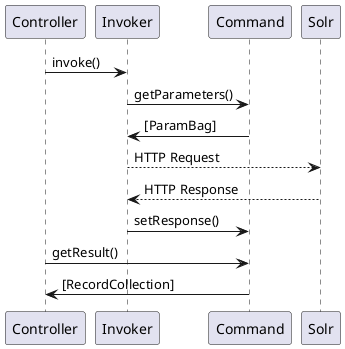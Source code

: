 @startuml

Controller -> Invoker : invoke()

Invoker -> Command : getParameters()
Invoker <- Command : [ParamBag]

Invoker --> Solr : HTTP Request
Invoker <-- Solr : HTTP Response

Invoker -> Command : setResponse()

Controller -> Command : getResult()
Controller <- Command : [RecordCollection]

@enduml
